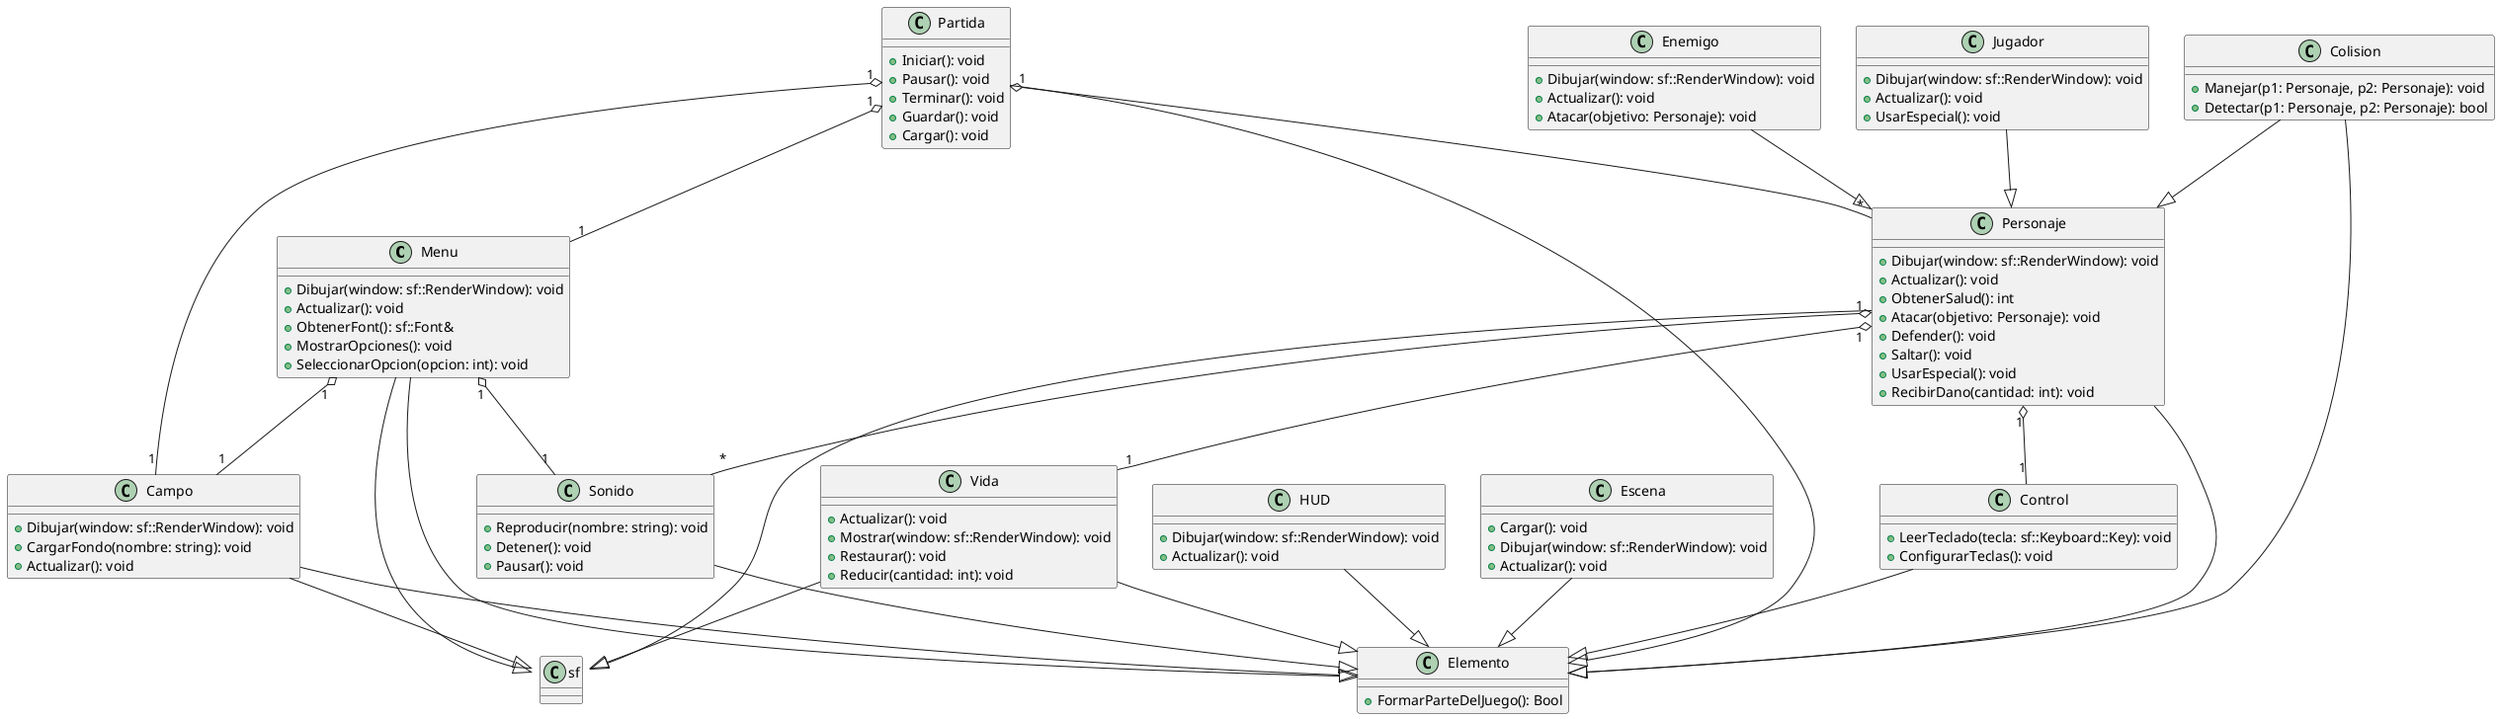 @startuml
class Menu
class Campo
class Control
class Personaje
class Colision
class Sonido
class Partida
class Elemento
class Vida
class HUD
class Escena
class Enemigo
class Jugador

class Menu {
  +Dibujar(window: sf::RenderWindow): void
  +Actualizar(): void
  +ObtenerFont(): sf::Font&
  +MostrarOpciones(): void
  +SeleccionarOpcion(opcion: int): void
}

class Campo {
  +Dibujar(window: sf::RenderWindow): void
  +CargarFondo(nombre: string): void
  +Actualizar(): void
}

class Control {
  +LeerTeclado(tecla: sf::Keyboard::Key): void
  +ConfigurarTeclas(): void
}

class Personaje {
  +Dibujar(window: sf::RenderWindow): void
  +Actualizar(): void
  +ObtenerSalud(): int
  +Atacar(objetivo: Personaje): void
  +Defender(): void
  +Saltar(): void
  +UsarEspecial(): void
  +RecibirDano(cantidad: int): void
}

class Colision {
  +Manejar(p1: Personaje, p2: Personaje): void
  +Detectar(p1: Personaje, p2: Personaje): bool
}

class Vida {
  +Actualizar(): void
  +Mostrar(window: sf::RenderWindow): void
  +Restaurar(): void
  +Reducir(cantidad: int): void
}

class Sonido {
  +Reproducir(nombre: string): void
  +Detener(): void
  +Pausar(): void
}

class Partida {
  +Iniciar(): void
  +Pausar(): void
  +Terminar(): void
  +Guardar(): void
  +Cargar(): void
}

class Elemento {
  +FormarParteDelJuego(): Bool
}

class HUD {
  +Dibujar(window: sf::RenderWindow): void
  +Actualizar(): void
}

class Escena {
  +Cargar(): void
  +Dibujar(window: sf::RenderWindow): void
  +Actualizar(): void
}

class Enemigo {
  +Dibujar(window: sf::RenderWindow): void
  +Actualizar(): void
  +Atacar(objetivo: Personaje): void
}

class Jugador {
  +Dibujar(window: sf::RenderWindow): void
  +Actualizar(): void
  +UsarEspecial(): void
}

Menu "1" o-- "1" Campo
Menu "1" o-- "1" Sonido
Personaje "1" o-- "1" Control
Personaje "1" o-- "1" Vida
Personaje "1" o-- "*" Sonido
Colision --|> Personaje
Campo --|> sf::RenderWindow
Menu --|> sf::RenderWindow
Vida --|> sf::RenderWindow
Personaje --|> sf::RenderWindow
Partida "1" o-- "*" Personaje
Partida "1" o-- "1" Campo
Partida "1" o-- "1" Menu
Menu --|> Elemento
Campo --|> Elemento
Control --|> Elemento
Personaje --|> Elemento
Colision --|> Elemento
Vida --|> Elemento
Sonido --|> Elemento
Partida --|> Elemento
HUD --|> Elemento
Escena --|> Elemento
Enemigo --|> Personaje
Jugador --|> Personaje
@enduml